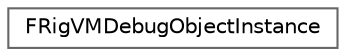 digraph "Graphical Class Hierarchy"
{
 // INTERACTIVE_SVG=YES
 // LATEX_PDF_SIZE
  bgcolor="transparent";
  edge [fontname=Helvetica,fontsize=10,labelfontname=Helvetica,labelfontsize=10];
  node [fontname=Helvetica,fontsize=10,shape=box,height=0.2,width=0.4];
  rankdir="LR";
  Node0 [id="Node000000",label="FRigVMDebugObjectInstance",height=0.2,width=0.4,color="grey40", fillcolor="white", style="filled",URL="$df/d9f/structFRigVMDebugObjectInstance.html",tooltip=" "];
}

